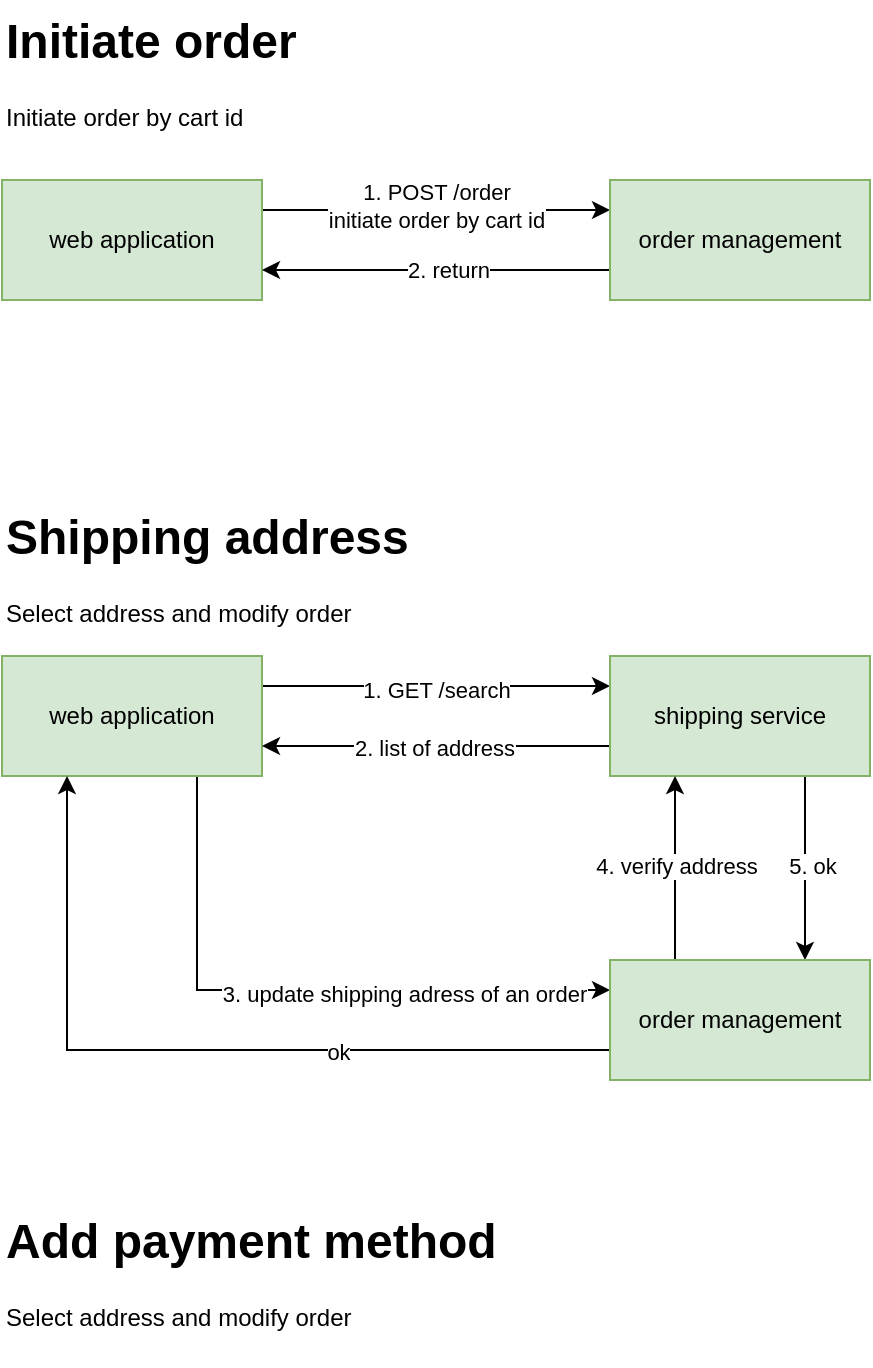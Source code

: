 <mxfile version="24.0.5" type="github">
  <diagram name="Page-1" id="S8j_egNwSijgdve_KBxc">
    <mxGraphModel dx="1434" dy="766" grid="1" gridSize="10" guides="1" tooltips="1" connect="1" arrows="1" fold="1" page="1" pageScale="1" pageWidth="827" pageHeight="1169" math="0" shadow="0">
      <root>
        <mxCell id="0" />
        <mxCell id="1" parent="0" />
        <mxCell id="144fUxhqExXPJ9dB0RyW-5" style="edgeStyle=orthogonalEdgeStyle;rounded=0;orthogonalLoop=1;jettySize=auto;html=1;exitX=1;exitY=0.25;exitDx=0;exitDy=0;entryX=0;entryY=0.25;entryDx=0;entryDy=0;" edge="1" parent="1" source="144fUxhqExXPJ9dB0RyW-1" target="144fUxhqExXPJ9dB0RyW-3">
          <mxGeometry relative="1" as="geometry" />
        </mxCell>
        <mxCell id="144fUxhqExXPJ9dB0RyW-6" value="&lt;div&gt;1. POST /order&lt;/div&gt;&lt;div&gt;initiate order by cart id&lt;br&gt;&lt;/div&gt;" style="edgeLabel;html=1;align=center;verticalAlign=middle;resizable=0;points=[];" vertex="1" connectable="0" parent="144fUxhqExXPJ9dB0RyW-5">
          <mxGeometry y="2" relative="1" as="geometry">
            <mxPoint as="offset" />
          </mxGeometry>
        </mxCell>
        <mxCell id="144fUxhqExXPJ9dB0RyW-1" value="web application" style="rounded=0;whiteSpace=wrap;html=1;fillColor=#d5e8d4;strokeColor=#82b366;" vertex="1" parent="1">
          <mxGeometry x="110" y="210" width="130" height="60" as="geometry" />
        </mxCell>
        <mxCell id="144fUxhqExXPJ9dB0RyW-7" style="edgeStyle=orthogonalEdgeStyle;rounded=0;orthogonalLoop=1;jettySize=auto;html=1;exitX=0;exitY=0.75;exitDx=0;exitDy=0;entryX=1;entryY=0.75;entryDx=0;entryDy=0;" edge="1" parent="1" source="144fUxhqExXPJ9dB0RyW-3" target="144fUxhqExXPJ9dB0RyW-1">
          <mxGeometry relative="1" as="geometry" />
        </mxCell>
        <mxCell id="144fUxhqExXPJ9dB0RyW-8" value="2. return" style="edgeLabel;html=1;align=center;verticalAlign=middle;resizable=0;points=[];" vertex="1" connectable="0" parent="144fUxhqExXPJ9dB0RyW-7">
          <mxGeometry x="-0.062" relative="1" as="geometry">
            <mxPoint as="offset" />
          </mxGeometry>
        </mxCell>
        <mxCell id="144fUxhqExXPJ9dB0RyW-3" value="order management" style="rounded=0;whiteSpace=wrap;html=1;fillColor=#d5e8d4;strokeColor=#82b366;" vertex="1" parent="1">
          <mxGeometry x="414" y="210" width="130" height="60" as="geometry" />
        </mxCell>
        <mxCell id="144fUxhqExXPJ9dB0RyW-11" style="edgeStyle=orthogonalEdgeStyle;rounded=0;orthogonalLoop=1;jettySize=auto;html=1;exitX=1;exitY=0.25;exitDx=0;exitDy=0;entryX=0;entryY=0.25;entryDx=0;entryDy=0;" edge="1" parent="1" source="144fUxhqExXPJ9dB0RyW-9" target="144fUxhqExXPJ9dB0RyW-10">
          <mxGeometry relative="1" as="geometry" />
        </mxCell>
        <mxCell id="144fUxhqExXPJ9dB0RyW-12" value="Text" style="edgeLabel;html=1;align=center;verticalAlign=middle;resizable=0;points=[];" vertex="1" connectable="0" parent="144fUxhqExXPJ9dB0RyW-11">
          <mxGeometry y="-1" relative="1" as="geometry">
            <mxPoint as="offset" />
          </mxGeometry>
        </mxCell>
        <mxCell id="144fUxhqExXPJ9dB0RyW-15" value="1. GET /search " style="edgeLabel;html=1;align=center;verticalAlign=middle;resizable=0;points=[];" vertex="1" connectable="0" parent="144fUxhqExXPJ9dB0RyW-11">
          <mxGeometry y="-2" relative="1" as="geometry">
            <mxPoint as="offset" />
          </mxGeometry>
        </mxCell>
        <mxCell id="144fUxhqExXPJ9dB0RyW-22" style="edgeStyle=orthogonalEdgeStyle;rounded=0;orthogonalLoop=1;jettySize=auto;html=1;exitX=0.75;exitY=1;exitDx=0;exitDy=0;entryX=0;entryY=0.25;entryDx=0;entryDy=0;" edge="1" parent="1" source="144fUxhqExXPJ9dB0RyW-9" target="144fUxhqExXPJ9dB0RyW-18">
          <mxGeometry relative="1" as="geometry" />
        </mxCell>
        <mxCell id="144fUxhqExXPJ9dB0RyW-23" value="3. update shipping adress of an order" style="edgeLabel;html=1;align=center;verticalAlign=middle;resizable=0;points=[];" vertex="1" connectable="0" parent="144fUxhqExXPJ9dB0RyW-22">
          <mxGeometry x="0.337" y="-2" relative="1" as="geometry">
            <mxPoint x="1" as="offset" />
          </mxGeometry>
        </mxCell>
        <mxCell id="144fUxhqExXPJ9dB0RyW-9" value="web application" style="rounded=0;whiteSpace=wrap;html=1;fillColor=#d5e8d4;strokeColor=#82b366;" vertex="1" parent="1">
          <mxGeometry x="110" y="448" width="130" height="60" as="geometry" />
        </mxCell>
        <mxCell id="144fUxhqExXPJ9dB0RyW-16" style="edgeStyle=orthogonalEdgeStyle;rounded=0;orthogonalLoop=1;jettySize=auto;html=1;exitX=0;exitY=0.75;exitDx=0;exitDy=0;entryX=1;entryY=0.75;entryDx=0;entryDy=0;" edge="1" parent="1" source="144fUxhqExXPJ9dB0RyW-10" target="144fUxhqExXPJ9dB0RyW-9">
          <mxGeometry relative="1" as="geometry" />
        </mxCell>
        <mxCell id="144fUxhqExXPJ9dB0RyW-17" value="2. list of address" style="edgeLabel;html=1;align=center;verticalAlign=middle;resizable=0;points=[];" vertex="1" connectable="0" parent="144fUxhqExXPJ9dB0RyW-16">
          <mxGeometry x="0.011" y="1" relative="1" as="geometry">
            <mxPoint as="offset" />
          </mxGeometry>
        </mxCell>
        <mxCell id="144fUxhqExXPJ9dB0RyW-26" style="edgeStyle=orthogonalEdgeStyle;rounded=0;orthogonalLoop=1;jettySize=auto;html=1;exitX=0.75;exitY=1;exitDx=0;exitDy=0;entryX=0.75;entryY=0;entryDx=0;entryDy=0;" edge="1" parent="1" source="144fUxhqExXPJ9dB0RyW-10" target="144fUxhqExXPJ9dB0RyW-18">
          <mxGeometry relative="1" as="geometry" />
        </mxCell>
        <mxCell id="144fUxhqExXPJ9dB0RyW-27" value="5. ok" style="edgeLabel;html=1;align=center;verticalAlign=middle;resizable=0;points=[];" vertex="1" connectable="0" parent="144fUxhqExXPJ9dB0RyW-26">
          <mxGeometry x="-0.022" y="3" relative="1" as="geometry">
            <mxPoint as="offset" />
          </mxGeometry>
        </mxCell>
        <mxCell id="144fUxhqExXPJ9dB0RyW-10" value="shipping service" style="rounded=0;whiteSpace=wrap;html=1;fillColor=#d5e8d4;strokeColor=#82b366;" vertex="1" parent="1">
          <mxGeometry x="414" y="448" width="130" height="60" as="geometry" />
        </mxCell>
        <mxCell id="144fUxhqExXPJ9dB0RyW-13" value="&lt;h1 style=&quot;margin-top: 0px;&quot;&gt;Initiate order&lt;br&gt;&lt;/h1&gt;&lt;p&gt;Initiate order by cart id&lt;br&gt;&lt;/p&gt;" style="text;html=1;whiteSpace=wrap;overflow=hidden;rounded=0;" vertex="1" parent="1">
          <mxGeometry x="110" y="120" width="180" height="80" as="geometry" />
        </mxCell>
        <mxCell id="144fUxhqExXPJ9dB0RyW-14" value="&lt;h1 style=&quot;margin-top: 0px;&quot;&gt;Shipping address&lt;br&gt;&lt;/h1&gt;Select address and modify order" style="text;html=1;whiteSpace=wrap;overflow=hidden;rounded=0;" vertex="1" parent="1">
          <mxGeometry x="110" y="368" width="220" height="80" as="geometry" />
        </mxCell>
        <mxCell id="144fUxhqExXPJ9dB0RyW-24" style="edgeStyle=orthogonalEdgeStyle;rounded=0;orthogonalLoop=1;jettySize=auto;html=1;exitX=0.25;exitY=0;exitDx=0;exitDy=0;entryX=0.25;entryY=1;entryDx=0;entryDy=0;" edge="1" parent="1" source="144fUxhqExXPJ9dB0RyW-18" target="144fUxhqExXPJ9dB0RyW-10">
          <mxGeometry relative="1" as="geometry" />
        </mxCell>
        <mxCell id="144fUxhqExXPJ9dB0RyW-25" value="4. verify address" style="edgeLabel;html=1;align=center;verticalAlign=middle;resizable=0;points=[];" vertex="1" connectable="0" parent="144fUxhqExXPJ9dB0RyW-24">
          <mxGeometry x="0.022" y="1" relative="1" as="geometry">
            <mxPoint x="1" as="offset" />
          </mxGeometry>
        </mxCell>
        <mxCell id="144fUxhqExXPJ9dB0RyW-28" style="edgeStyle=orthogonalEdgeStyle;rounded=0;orthogonalLoop=1;jettySize=auto;html=1;exitX=0;exitY=0.75;exitDx=0;exitDy=0;entryX=0.25;entryY=1;entryDx=0;entryDy=0;" edge="1" parent="1" source="144fUxhqExXPJ9dB0RyW-18" target="144fUxhqExXPJ9dB0RyW-9">
          <mxGeometry relative="1" as="geometry" />
        </mxCell>
        <mxCell id="144fUxhqExXPJ9dB0RyW-29" value="ok" style="edgeLabel;html=1;align=center;verticalAlign=middle;resizable=0;points=[];" vertex="1" connectable="0" parent="144fUxhqExXPJ9dB0RyW-28">
          <mxGeometry x="-0.334" y="1" relative="1" as="geometry">
            <mxPoint as="offset" />
          </mxGeometry>
        </mxCell>
        <mxCell id="144fUxhqExXPJ9dB0RyW-18" value="order management" style="rounded=0;whiteSpace=wrap;html=1;fillColor=#d5e8d4;strokeColor=#82b366;" vertex="1" parent="1">
          <mxGeometry x="414" y="600" width="130" height="60" as="geometry" />
        </mxCell>
        <mxCell id="144fUxhqExXPJ9dB0RyW-31" value="&lt;h1 style=&quot;margin-top: 0px;&quot;&gt;Add payment method&lt;br&gt;&lt;/h1&gt;Select address and modify order" style="text;html=1;whiteSpace=wrap;overflow=hidden;rounded=0;" vertex="1" parent="1">
          <mxGeometry x="110" y="720" width="250" height="80" as="geometry" />
        </mxCell>
      </root>
    </mxGraphModel>
  </diagram>
</mxfile>
